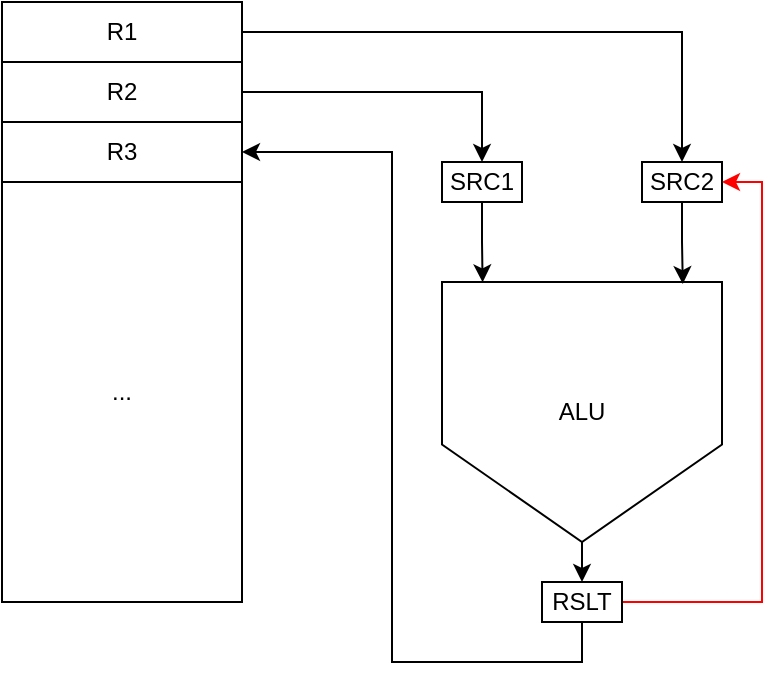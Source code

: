 <mxfile version="14.5.8" type="device"><diagram id="fILucFK6NkFC8uzxCl-D" name="Page-1"><mxGraphModel dx="998" dy="519" grid="1" gridSize="10" guides="1" tooltips="1" connect="1" arrows="1" fold="1" page="1" pageScale="1" pageWidth="2336" pageHeight="1654" math="0" shadow="0"><root><mxCell id="0"/><mxCell id="1" parent="0"/><mxCell id="RM4beXYICefgtsvglml0-12" style="edgeStyle=orthogonalEdgeStyle;rounded=0;orthogonalLoop=1;jettySize=auto;html=1;exitX=0.5;exitY=1;exitDx=0;exitDy=0;entryX=1;entryY=0.5;entryDx=0;entryDy=0;" edge="1" parent="1" source="RM4beXYICefgtsvglml0-13" target="RM4beXYICefgtsvglml0-5"><mxGeometry relative="1" as="geometry"/></mxCell><mxCell id="RM4beXYICefgtsvglml0-15" style="edgeStyle=orthogonalEdgeStyle;rounded=0;orthogonalLoop=1;jettySize=auto;html=1;exitX=0.5;exitY=1;exitDx=0;exitDy=0;entryX=0.5;entryY=0;entryDx=0;entryDy=0;" edge="1" parent="1" source="RM4beXYICefgtsvglml0-1" target="RM4beXYICefgtsvglml0-13"><mxGeometry relative="1" as="geometry"/></mxCell><mxCell id="RM4beXYICefgtsvglml0-1" value="ALU" style="shape=offPageConnector;whiteSpace=wrap;html=1;" vertex="1" parent="1"><mxGeometry x="530" y="280" width="140" height="130" as="geometry"/></mxCell><mxCell id="RM4beXYICefgtsvglml0-10" style="edgeStyle=orthogonalEdgeStyle;rounded=0;orthogonalLoop=1;jettySize=auto;html=1;exitX=0.5;exitY=1;exitDx=0;exitDy=0;entryX=0.145;entryY=0.001;entryDx=0;entryDy=0;entryPerimeter=0;" edge="1" parent="1" source="RM4beXYICefgtsvglml0-2" target="RM4beXYICefgtsvglml0-1"><mxGeometry relative="1" as="geometry"/></mxCell><mxCell id="RM4beXYICefgtsvglml0-2" value="SRC1" style="rounded=0;whiteSpace=wrap;html=1;" vertex="1" parent="1"><mxGeometry x="530" y="220" width="40" height="20" as="geometry"/></mxCell><mxCell id="RM4beXYICefgtsvglml0-11" style="edgeStyle=orthogonalEdgeStyle;rounded=0;orthogonalLoop=1;jettySize=auto;html=1;exitX=0.5;exitY=1;exitDx=0;exitDy=0;entryX=0.86;entryY=0.008;entryDx=0;entryDy=0;entryPerimeter=0;" edge="1" parent="1" source="RM4beXYICefgtsvglml0-3" target="RM4beXYICefgtsvglml0-1"><mxGeometry relative="1" as="geometry"><Array as="points"><mxPoint x="650" y="260"/><mxPoint x="650" y="260"/></Array></mxGeometry></mxCell><mxCell id="RM4beXYICefgtsvglml0-3" value="SRC2" style="rounded=0;whiteSpace=wrap;html=1;" vertex="1" parent="1"><mxGeometry x="630" y="220" width="40" height="20" as="geometry"/></mxCell><mxCell id="RM4beXYICefgtsvglml0-8" style="edgeStyle=orthogonalEdgeStyle;rounded=0;orthogonalLoop=1;jettySize=auto;html=1;exitX=1;exitY=0.5;exitDx=0;exitDy=0;entryX=0.5;entryY=0;entryDx=0;entryDy=0;" edge="1" parent="1" source="RM4beXYICefgtsvglml0-4" target="RM4beXYICefgtsvglml0-3"><mxGeometry relative="1" as="geometry"/></mxCell><mxCell id="RM4beXYICefgtsvglml0-4" value="R1" style="rounded=0;whiteSpace=wrap;html=1;" vertex="1" parent="1"><mxGeometry x="310" y="140" width="120" height="30" as="geometry"/></mxCell><mxCell id="RM4beXYICefgtsvglml0-5" value="R3" style="rounded=0;whiteSpace=wrap;html=1;" vertex="1" parent="1"><mxGeometry x="310" y="200" width="120" height="30" as="geometry"/></mxCell><mxCell id="RM4beXYICefgtsvglml0-9" style="edgeStyle=orthogonalEdgeStyle;rounded=0;orthogonalLoop=1;jettySize=auto;html=1;exitX=1;exitY=0.5;exitDx=0;exitDy=0;entryX=0.5;entryY=0;entryDx=0;entryDy=0;" edge="1" parent="1" source="RM4beXYICefgtsvglml0-6" target="RM4beXYICefgtsvglml0-2"><mxGeometry relative="1" as="geometry"/></mxCell><mxCell id="RM4beXYICefgtsvglml0-6" value="R2" style="rounded=0;whiteSpace=wrap;html=1;" vertex="1" parent="1"><mxGeometry x="310" y="170" width="120" height="30" as="geometry"/></mxCell><mxCell id="RM4beXYICefgtsvglml0-7" value="..." style="rounded=0;whiteSpace=wrap;html=1;" vertex="1" parent="1"><mxGeometry x="310" y="230" width="120" height="210" as="geometry"/></mxCell><mxCell id="RM4beXYICefgtsvglml0-16" style="edgeStyle=orthogonalEdgeStyle;rounded=0;orthogonalLoop=1;jettySize=auto;html=1;exitX=1;exitY=0.5;exitDx=0;exitDy=0;entryX=1;entryY=0.5;entryDx=0;entryDy=0;strokeColor=#FF0000;" edge="1" parent="1" source="RM4beXYICefgtsvglml0-13" target="RM4beXYICefgtsvglml0-3"><mxGeometry relative="1" as="geometry"/></mxCell><mxCell id="RM4beXYICefgtsvglml0-13" value="RSLT" style="rounded=0;whiteSpace=wrap;html=1;" vertex="1" parent="1"><mxGeometry x="580" y="430" width="40" height="20" as="geometry"/></mxCell></root></mxGraphModel></diagram></mxfile>